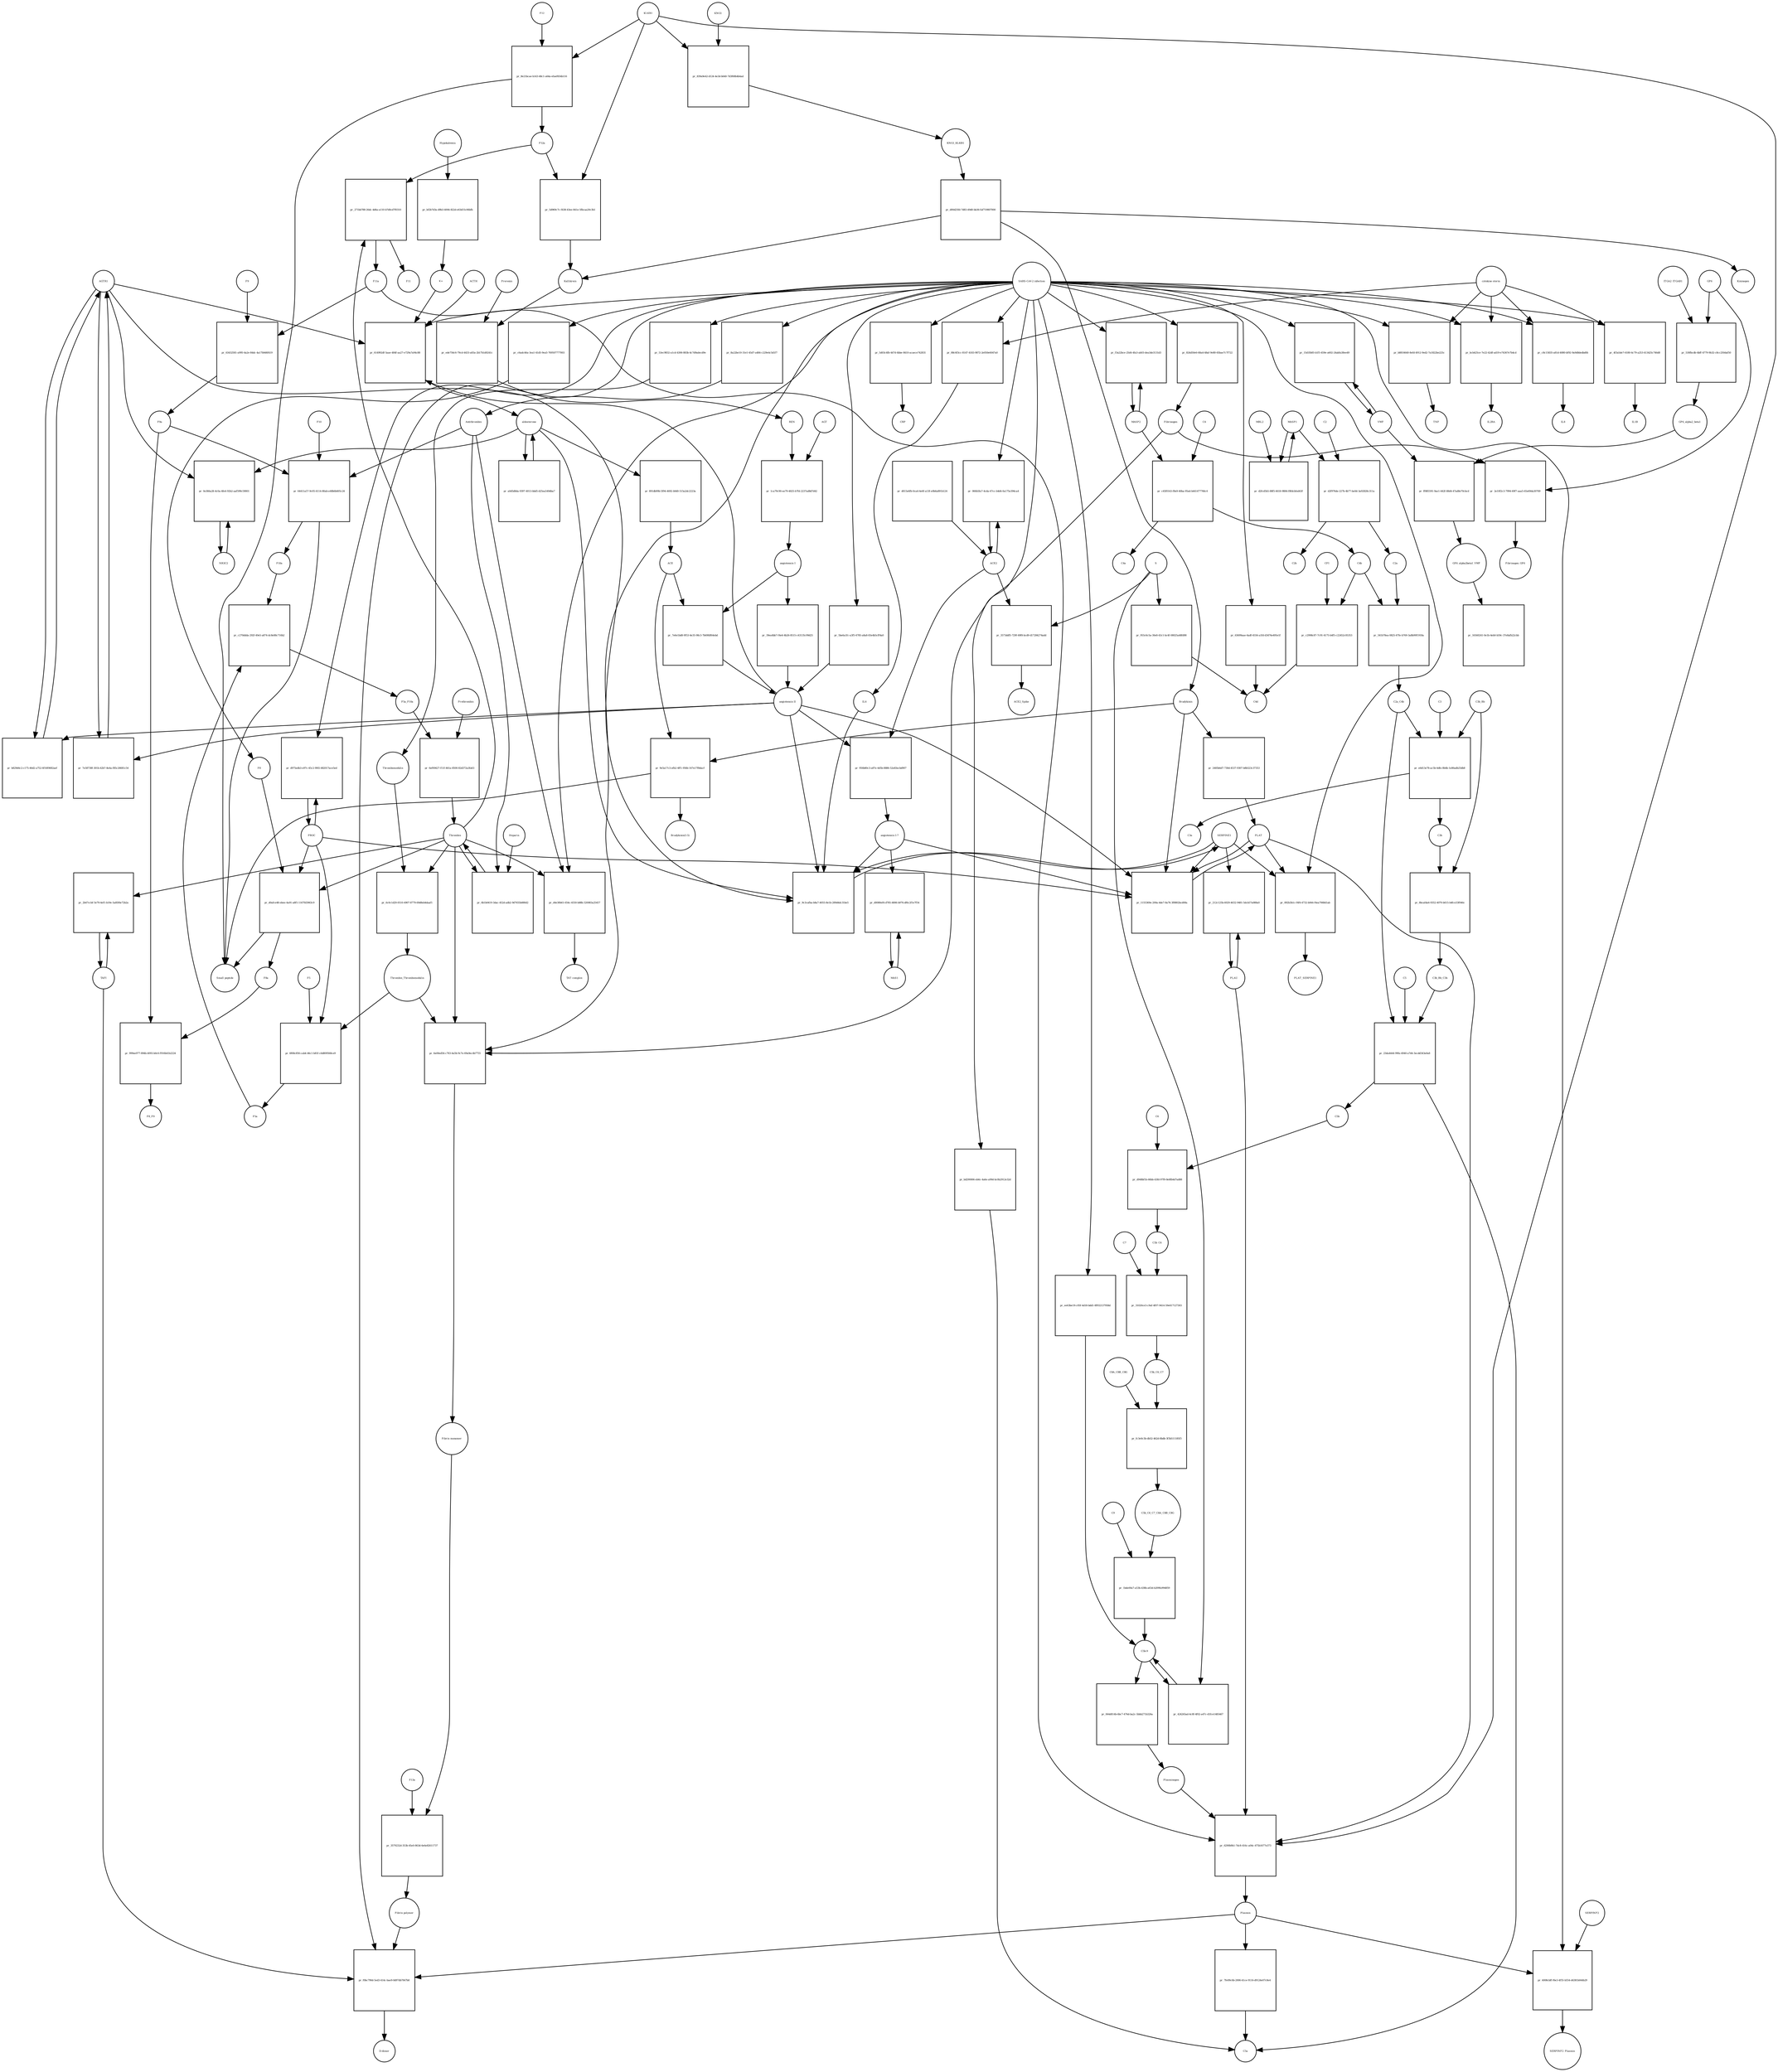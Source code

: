 strict digraph  {
F8 [annotation="urn_miriam_hgnc_3546|urn_miriam_taxonomy_9606", bipartite=0, cls=macromolecule, fontsize=4, label=F8, shape=circle];
"pr_d0afce48-ebee-4a91-a8f1-1167fd3963c9" [annotation="", bipartite=1, cls=process, fontsize=4, label="pr_d0afce48-ebee-4a91-a8f1-1167fd3963c9", shape=square];
"Small peptide" [annotation=urn_miriam_mesh_D010446, bipartite=0, cls=macromolecule, fontsize=4, label="Small peptide", shape=circle];
F8a [annotation="urn_miriam_hgnc.symbol_F8|urn_miriam_mesh_D015944|urn_miriam_taxonomy_9606", bipartite=0, cls=macromolecule, fontsize=4, label=F8a, shape=circle];
Thrombin [annotation="urn_miriam_hgnc_3535|urn_miriam_taxonomy_9606", bipartite=0, cls=macromolecule, fontsize=4, label=Thrombin, shape=circle];
PROC [annotation="urn_miriam_hgnc_9451|urn_miriam_taxonomy_9606", bipartite=0, cls=macromolecule, fontsize=4, label=PROC, shape=circle];
AGTR1 [annotation=urn_miriam_hgnc_336, bipartite=0, cls=macromolecule, fontsize=4, label=AGTR1, shape=circle];
"pr_b829d4c2-c175-46d2-a752-6f16f0682aef" [annotation="", bipartite=1, cls=process, fontsize=4, label="pr_b829d4c2-c175-46d2-a752-6f16f0682aef", shape=square];
"angiotensin II" [annotation="urn_miriam_obo.chebi_CHEBI%3A2718|urn_miriam_taxonomy_9606", bipartite=0, cls="simple chemical", fontsize=4, label="angiotensin II", shape=circle];
NR3C2 [annotation="", bipartite=0, cls=macromolecule, fontsize=4, label=NR3C2, shape=circle];
"pr_0e366a28-4c0a-4fe4-92b2-aaf599c59001" [annotation="", bipartite=1, cls=process, fontsize=4, label="pr_0e366a28-4c0a-4fe4-92b2-aaf599c59001", shape=square];
aldosterone [annotation="urn_miriam_obo.chebi_CHEBI%3A27584", bipartite=0, cls="simple chemical", fontsize=4, label=aldosterone, shape=circle];
"pr_a0d5d8da-9397-4013-bbd5-d25ea549dba7" [annotation="", bipartite=1, cls=process, fontsize=4, label="pr_a0d5d8da-9397-4013-bbd5-d25ea549dba7", shape=square];
SERPINE1 [annotation="", bipartite=0, cls=macromolecule, fontsize=4, label=SERPINE1, shape=circle];
"pr_9c3cafba-b8a7-4055-8e1b-289d4dc31be5" [annotation="", bipartite=1, cls=process, fontsize=4, label="pr_9c3cafba-b8a7-4055-8e1b-289d4dc31be5", shape=square];
"angiotensin I-7" [annotation="urn_miriam_obo.chebi_CHEBI%3A55438|urn_miriam_taxonomy_9606", bipartite=0, cls="simple chemical", fontsize=4, label="angiotensin I-7", shape=circle];
IL6 [annotation="urn_miriam_hgnc_6018|urn_miriam_taxonomy_9606", bipartite=0, cls=macromolecule, fontsize=4, label=IL6, shape=circle];
"pr_614992df-5aae-484f-aa27-e729a7a94c88" [annotation="", bipartite=1, cls=process, fontsize=4, label="pr_614992df-5aae-484f-aa27-e729a7a94c88", shape=square];
"SARS-CoV-2 infection" [annotation="urn_miriam_taxonomy_2697049|urn_miriam_mesh_D012327", bipartite=0, cls=phenotype, fontsize=4, label="SARS-CoV-2 infection", shape=circle];
"K+" [annotation="urn_miriam_obo.chebi_CHEBI%3A29103", bipartite=0, cls="simple chemical", fontsize=4, label="K+", shape=circle];
ACTH [annotation=urn_miriam_hgnc_9201, bipartite=0, cls="simple chemical", fontsize=4, label=ACTH, shape=circle];
"pr_5be6a1fc-a3f5-4785-a8a8-83e4b5cff4a0" [annotation="", bipartite=1, cls=process, fontsize=4, label="pr_5be6a1fc-a3f5-4785-a8a8-83e4b5cff4a0", shape=square];
Bradykinin [annotation="urn_miriam_obo.chebi_CHEBI%3A3165|urn_miriam_taxonomy_9606", bipartite=0, cls=macromolecule, fontsize=4, label=Bradykinin, shape=circle];
"pr_9e5a17c3-efb2-4ff1-956b-167e17f8dacf" [annotation="", bipartite=1, cls=process, fontsize=4, label="pr_9e5a17c3-efb2-4ff1-956b-167e17f8dacf", shape=square];
"Bradykinin(1-5)" [annotation="urn_miriam_mesh_C079000|urn_miriam_taxonomy_9606", bipartite=0, cls=macromolecule, fontsize=4, label="Bradykinin(1-5)", shape=circle];
ACE [annotation="urn_miriam_hgnc_2707|urn_miriam_taxonomy_9606", bipartite=0, cls=macromolecule, fontsize=4, label=ACE, shape=circle];
"pr_2485b6d7-730d-4537-9307-b8b523c37353" [annotation="", bipartite=1, cls=process, fontsize=4, label="pr_2485b6d7-730d-4537-9307-b8b523c37353", shape=square];
PLAT [annotation="urn_miriam_hgnc_9051|urn_miriam_taxonomy_9606", bipartite=0, cls=macromolecule, fontsize=4, label=PLAT, shape=circle];
"pr_7e58738f-301b-42b7-8e4a-f85c26681c54" [annotation="", bipartite=1, cls=process, fontsize=4, label="pr_7e58738f-301b-42b7-8e4a-f85c26681c54", shape=square];
MAS1 [annotation="", bipartite=0, cls=macromolecule, fontsize=4, label=MAS1, shape=circle];
"pr_d0080ef4-d785-4806-b976-df6c2f1e7f54" [annotation="", bipartite=1, cls=process, fontsize=4, label="pr_d0080ef4-d785-4806-b976-df6c2f1e7f54", shape=square];
Fibrinogen [annotation="urn_miriam_pubmed_19296670|urn_miriam_obo.go_GO%3A0005577|urn_miriam_hgnc_3661|urn_miriam_hgnc_3662|urn_miriam_hgnc_3694|urn_miriam_taxonomy_9606", bipartite=0, cls=complex, fontsize=4, label=Fibrinogen, shape=circle];
"pr_2e10f2c3-7994-49f7-aaa5-65e69da30769" [annotation="", bipartite=1, cls=process, fontsize=4, label="pr_2e10f2c3-7994-49f7-aaa5-65e69da30769", shape=square];
GP6 [annotation="urn_miriam_hgnc_HGNC%3A14388|urn_miriam_taxonomy_9606", bipartite=0, cls=macromolecule, fontsize=4, label=GP6, shape=circle];
Fibrinogen_GP6 [annotation="urn_miriam_pubmed_19296670|urn_miriam_obo.go_GO%3A0005577|urn_miriam_hgnc_HGNC%3A14388|urn_miriam_taxonomy_9606", bipartite=0, cls=complex, fontsize=4, label=Fibrinogen_GP6, shape=circle];
GP6_alpha2_beta1 [annotation="urn_miriam_pubmed_25051961|urn_miriam_taxonomy_10090|urn_miriam_hgnc_14338|urn_miriam_hgnc_6137|urn_miriam_hgnc_6153", bipartite=0, cls=complex, fontsize=4, label=GP6_alpha2_beta1, shape=circle];
"pr_ff885591-9ae1-442f-88d4-47ad8e70cbcd" [annotation="", bipartite=1, cls=process, fontsize=4, label="pr_ff885591-9ae1-442f-88d4-47ad8e70cbcd", shape=square];
VWF [annotation="urn_miriam_hgnc_12726|urn_miriam_taxonomy_9606", bipartite=0, cls=macromolecule, fontsize=4, label=VWF, shape=circle];
GP6_alpha2beta1_VWF [annotation="urn_miriam_pubmed_25051961|urn_miriam_taxonomy_10090|urn_miriam_hgnc_14338|urn_miriam_hgnc_6137|urn_miriam_hgnc_6153|urn_miriam_hgnc_12726", bipartite=0, cls=complex, fontsize=4, label=GP6_alpha2beta1_VWF, shape=circle];
"pr_530fbcdb-4bff-4779-9b32-c8cc250daf50" [annotation="", bipartite=1, cls=process, fontsize=4, label="pr_530fbcdb-4bff-4779-9b32-c8cc250daf50", shape=square];
ITGA2_ITGAB1 [annotation="urn_miriam_intact_EBI-16428357|urn_miriam_hgnc_6137|urn_miriam_hgnc_6153|urn_miriam_taxonomy_9606", bipartite=0, cls=complex, fontsize=4, label=ITGA2_ITGAB1, shape=circle];
"pr_16560241-0e1b-4eb0-b59c-37e8afb22cbb" [annotation="", bipartite=1, cls="omitted process", fontsize=4, label="pr_16560241-0e1b-4eb0-b59c-37e8afb22cbb", shape=square];
"Fibrin polymer" [annotation="urn_miriam_mesh_C465961|urn_miriam_taxonomy_9606", bipartite=0, cls=macromolecule, fontsize=4, label="Fibrin polymer", shape=circle];
"pr_f0bc790d-5ed3-414c-bae9-8d97db7847b8" [annotation="", bipartite=1, cls=process, fontsize=4, label="pr_f0bc790d-5ed3-414c-bae9-8d97db7847b8", shape=square];
"D-dimer" [annotation="urn_miriam_pubmed_19008457|urn_miriam_mesh_C036309|urn_miriam_taxonomy_9606", bipartite=0, cls=macromolecule, fontsize=4, label="D-dimer", shape=circle];
Plasmin [annotation="urn_miriam_hgnc.symbol_PLG|urn_miriam_mesh_D005341|urn_miriam_brenda_3.4.21.7|urn_miriam_taxonomy_9606", bipartite=0, cls=macromolecule, fontsize=4, label=Plasmin, shape=circle];
TAFI [annotation="urn_miriam_hgnc_1546|urn_miriam_taxonomy_9606", bipartite=0, cls=macromolecule, fontsize=4, label=TAFI, shape=circle];
"Fibrin monomer" [annotation="urn_miriam_mesh_C011468|urn_miriam_taxonomy_9606", bipartite=0, cls=macromolecule, fontsize=4, label="Fibrin monomer", shape=circle];
"pr_3579232d-353b-45e0-863d-6e6e82611737" [annotation="", bipartite=1, cls=process, fontsize=4, label="pr_3579232d-353b-45e0-863d-6e6e82611737", shape=square];
F13a [annotation="urn_miriam_hgnc.symbol_F13|urn_miriam_mesh_D026122|urn_miriam_brenda_2.3.2.13|urn_miriam_taxonomy_9606", bipartite=0, cls=macromolecule, fontsize=4, label=F13a, shape=circle];
"pr_b8816640-8efd-4912-9ed2-7a1822be225c" [annotation="", bipartite=1, cls=process, fontsize=4, label="pr_b8816640-8efd-4912-9ed2-7a1822be225c", shape=square];
TNF [annotation="urn_miriam_hgnc_11892|urn_miriam_taxonomy_9606", bipartite=0, cls=macromolecule, fontsize=4, label=TNF, shape=circle];
"cytokine storm" [annotation="urn_miriam_pubmed_2504360|urn_miriam_taxonomy_9606", bipartite=0, cls=phenotype, fontsize=4, label="cytokine storm", shape=circle];
"pr_7fe09c6b-2006-41ce-9116-d9124e07c8e4" [annotation="", bipartite=1, cls=process, fontsize=4, label="pr_7fe09c6b-2006-41ce-9116-d9124e07c8e4", shape=square];
C5a [annotation="urn_miriam_hgnc.symbol_C5|urn_miriam_mesh_D015936|urn_miriam_taxonomy_9606", bipartite=0, cls=macromolecule, fontsize=4, label=C5a, shape=circle];
"pr_064d014b-6bc7-476d-ba2c-5bbb271b326a" [annotation="", bipartite=1, cls=process, fontsize=4, label="pr_064d014b-6bc7-476d-ba2c-5bbb271b326a", shape=square];
Plasminogen [annotation="urn_miriam_hgnc_9071|urn_miriam_taxonomy_9606", bipartite=0, cls=macromolecule, fontsize=4, label=Plasminogen, shape=circle];
"C5b-9" [annotation="urn_miriam_obo.go_GO%3A0005579|urn_miriam_mesh_D015938|urn_miriam_mesh_D050776|urn_miriam_hgnc_1339|urn_miriam_hgnc_1346|urn_miriam_hgnc_1352|urn_miriam_hgnc_1353|urn_miriam_hgnc_1354|urn_miriam_hgnc_1358|urn_miriam_taxonomy_9606", bipartite=0, cls=complex, fontsize=4, label="C5b-9", shape=circle];
C2 [annotation="urn_miriam_hgnc_1248|urn_miriam_taxonomy_9606", bipartite=0, cls=macromolecule, fontsize=4, label=C2, shape=circle];
"pr_d2f976de-227b-4b77-be0d-3a92828c311a" [annotation="", bipartite=1, cls=process, fontsize=4, label="pr_d2f976de-227b-4b77-be0d-3a92828c311a", shape=square];
C2a [annotation="urn_miriam_hgnc.symbol_C2|urn_miriam_mesh_D050678|urn_miriam_taxonomy_9606", bipartite=0, cls=macromolecule, fontsize=4, label=C2a, shape=circle];
C2b [annotation="urn_miriam_hgnc.symbol_C2|urn_miriam_mesh_D050679|urn_miriam_taxonomy_9606", bipartite=0, cls=macromolecule, fontsize=4, label=C2b, shape=circle];
MASP1 [annotation="urn_miriam_hgnc_6901|urn_miriam_taxonomy_9606", bipartite=0, cls=macromolecule, fontsize=4, label=MASP1, shape=circle];
"pr_bcb425ce-7e22-42df-ad19-e74367e7b4cd" [annotation="", bipartite=1, cls=process, fontsize=4, label="pr_bcb425ce-7e22-42df-ad19-e74367e7b4cd", shape=square];
IL2RA [annotation="urn_miriam_hgnc_6008|urn_miriam_taxonomy_9606", bipartite=0, cls=macromolecule, fontsize=4, label=IL2RA, shape=circle];
"pr_c8c15835-a81d-4080-bf92-9a9d8dedbd0b" [annotation="", bipartite=1, cls=process, fontsize=4, label="pr_c8c15835-a81d-4080-bf92-9a9d8dedbd0b", shape=square];
IL8 [annotation="urn_miriam_hgnc_6025|urn_miriam_taxonomy_9606", bipartite=0, cls=macromolecule, fontsize=4, label=IL8, shape=circle];
"pr_bd290006-eb6c-4a6e-a99d-bc0b2912e32d" [annotation="", bipartite=1, cls=process, fontsize=4, label="pr_bd290006-eb6c-4a6e-a99d-bc0b2912e32d", shape=square];
"pr_88c6f3cc-8147-4183-9872-2e050e6047a0" [annotation="", bipartite=1, cls=process, fontsize=4, label="pr_88c6f3cc-8147-4183-9872-2e050e6047a0", shape=square];
"pr_4f3a5de7-6180-4c79-a253-413425c746d8" [annotation="", bipartite=1, cls=process, fontsize=4, label="pr_4f3a5de7-6180-4c79-a253-413425c746d8", shape=square];
IL1B [annotation="urn_miriam_hgnc_5992|urn_miriam_taxonomy_9606", bipartite=0, cls=macromolecule, fontsize=4, label=IL1B, shape=circle];
Prorenin [annotation="urn_miriam_hgnc_9958|urn_miriam_taxonomy_9606", bipartite=0, cls=macromolecule, fontsize=4, label=Prorenin, shape=circle];
"pr_ede756c6-79cd-4433-a83a-2b17b1d0241c" [annotation="", bipartite=1, cls=process, fontsize=4, label="pr_ede756c6-79cd-4433-a83a-2b17b1d0241c", shape=square];
REN [annotation="urn_miriam_hgnc.symbol_REN|urn_miriam_taxonomy_9606", bipartite=0, cls=macromolecule, fontsize=4, label=REN, shape=circle];
Kallikrein [annotation="urn_miriam_hgnc.symbol_KLKB1|urn_miriam_mesh_D020842|urn_miriam_brenda_3.4.21.34|urn_miriam_taxonomy_9606", bipartite=0, cls=macromolecule, fontsize=4, label=Kallikrein, shape=circle];
KLKB1 [annotation="urn_miriam_hgnc_6371|urn_miriam_taxonomy_9606", bipartite=0, cls=macromolecule, fontsize=4, label=KLKB1, shape=circle];
"pr_5d969c7c-f438-43ee-841e-5fbcaa20c3b1" [annotation="", bipartite=1, cls=process, fontsize=4, label="pr_5d969c7c-f438-43ee-841e-5fbcaa20c3b1", shape=square];
F12a [annotation="urn_miriam_hgnc.symbol_F12|urn_miriam_mesh_D015956|urn_miriam_brenda_3.4.21.38|urn_miriam_taxonomy_9606", bipartite=0, cls=macromolecule, fontsize=4, label=F12a, shape=circle];
"pr_53ec9832-a1cd-4306-883b-4c7d9adecd9e" [annotation="", bipartite=1, cls=process, fontsize=4, label="pr_53ec9832-a1cd-4306-883b-4c7d9adecd9e", shape=square];
Thrombomodulin [annotation="urn_miriam_hgnc_11784|urn_miriam_taxonomy_9606", bipartite=0, cls=macromolecule, fontsize=4, label=Thrombomodulin, shape=circle];
"pr_4008cbff-f6e3-4f55-b554-d4381b044b29" [annotation="", bipartite=1, cls=process, fontsize=4, label="pr_4008cbff-f6e3-4f55-b554-d4381b044b29", shape=square];
SERPINF2 [annotation="urn_miriam_hgnc_9075|urn_miriam_taxonomy_9606", bipartite=0, cls=macromolecule, fontsize=4, label=SERPINF2, shape=circle];
SERPINF2_Plasmin [annotation="urn_miriam_pubmed_2437112|urn_miriam_biogrid_314240|urn_miriam_hgnc_9075|urn_miriam_mesh_D005341|urn_miriam_taxonomy_9606", bipartite=0, cls=complex, fontsize=4, label=SERPINF2_Plasmin, shape=circle];
"pr_63699aae-4adf-4556-a1fd-d3476e495e1f" [annotation="", bipartite=1, cls=process, fontsize=4, label="pr_63699aae-4adf-4556-a1fd-d3476e495e1f", shape=square];
C4d [annotation="urn_miriam_hgnc.symbol_C4b|urn_miriam_mesh_C032261|urn_miriam_taxonomy_9606", bipartite=0, cls=macromolecule, fontsize=4, label=C4d, shape=circle];
"pr_ee63be19-c05f-4d18-bdd1-8f932137958d" [annotation="", bipartite=1, cls=process, fontsize=4, label="pr_ee63be19-c05f-4d18-bdd1-8f932137958d", shape=square];
"pr_d975edb3-e97c-45c2-9f45-482017ace5ed" [annotation="", bipartite=1, cls=process, fontsize=4, label="pr_d975edb3-e97c-45c2-9f45-482017ace5ed", shape=square];
"pr_15d1fb85-b1f5-459e-a602-24abfa38ee49" [annotation="", bipartite=1, cls=process, fontsize=4, label="pr_15d1fb85-b1f5-459e-a602-24abfa38ee49", shape=square];
"pr_5d03c4fb-447d-4bbe-8410-acaece742831" [annotation="", bipartite=1, cls=process, fontsize=4, label="pr_5d03c4fb-447d-4bbe-8410-acaece742831", shape=square];
CRP [annotation="urn_miriam_hgnc_2367|urn_miriam_taxonomy_9606", bipartite=0, cls=macromolecule, fontsize=4, label=CRP, shape=circle];
"pr_424265ad-4c8f-4f02-a47c-d1fce1485467" [annotation="", bipartite=1, cls=process, fontsize=4, label="pr_424265ad-4c8f-4f02-a47c-d1fce1485467", shape=square];
S [annotation="urn_miriam_uniprot_P0DTC2|urn_miriam_uniprot_P59594|urn_miriam_taxonomy_2697049", bipartite=0, cls=macromolecule, fontsize=4, label=S, shape=circle];
"pr_955c6c5a-30e8-43c1-bc4f-08025a48fd98" [annotation="", bipartite=1, cls=process, fontsize=4, label="pr_955c6c5a-30e8-43c1-bc4f-08025a48fd98", shape=square];
"pr_956b80c3-a87e-4d5b-8886-52e83ecbd907" [annotation="", bipartite=1, cls=process, fontsize=4, label="pr_956b80c3-a87e-4d5b-8886-52e83ecbd907", shape=square];
ACE2 [annotation="urn_miriam_hgnc_13557|urn_miriam_taxonomy_9606", bipartite=0, cls=macromolecule, fontsize=4, label=ACE2, shape=circle];
"pr_d015e6fb-0ca4-4e6f-a13f-e0b6a891b124" [annotation="", bipartite=1, cls=process, fontsize=4, label="pr_d015e6fb-0ca4-4e6f-a13f-e0b6a891b124", shape=square];
"pr_3573ddf5-729f-49f8-bcd9-d17284274add" [annotation="", bipartite=1, cls=process, fontsize=4, label="pr_3573ddf5-729f-49f8-bcd9-d17284274add", shape=square];
ACE2_Spike [annotation="urn_miriam_pdb_6CS2|urn_miriam_hgnc_13557|urn_miriam_uniprot_P0DTC2|urn_miriam_taxonomy_9606|urn_miriam_taxonomy_2697049", bipartite=0, cls=complex, fontsize=4, label=ACE2_Spike, shape=circle];
"pr_066b5fa7-4cda-47cc-b4d4-0a175e394ca4" [annotation="", bipartite=1, cls=process, fontsize=4, label="pr_066b5fa7-4cda-47cc-b4d4-0a175e394ca4", shape=square];
"pr_8a22be10-31e1-45d7-a484-c229e4c5d1f7" [annotation="", bipartite=1, cls=process, fontsize=4, label="pr_8a22be10-31e1-45d7-a484-c229e4c5d1f7", shape=square];
Antithrombin [annotation="urn_miriam_hgnc_775|urn_miriam_taxonomy_9606", bipartite=0, cls=macromolecule, fontsize=4, label=Antithrombin, shape=circle];
"pr_c6adc46a-3ea1-41d5-9ea5-769507777003" [annotation="", bipartite=1, cls=process, fontsize=4, label="pr_c6adc46a-3ea1-41d5-9ea5-769507777003", shape=square];
C4b [annotation="urn_miriam_hgnc_1324|urn_miriam_taxonomy_9606", bipartite=0, cls=macromolecule, fontsize=4, label=C4b, shape=circle];
"pr_c2998c87-7c91-4175-b4f5-c22452c05353" [annotation="", bipartite=1, cls=process, fontsize=4, label="pr_c2998c87-7c91-4175-b4f5-c22452c05353", shape=square];
CFI [annotation="urn_miriam_hgnc_2771|urn_miriam_taxonomy_9606", bipartite=0, cls=macromolecule, fontsize=4, label=CFI, shape=circle];
C3b [annotation="urn_miriam_hgnc.symbol_C3|urn_miriam_mesh_D003179|urn_miriam_taxonomy_9606", bipartite=0, cls=macromolecule, fontsize=4, label=C3b, shape=circle];
"pr_8bcafda4-9352-4070-b615-b4fce33f046c" [annotation="", bipartite=1, cls=process, fontsize=4, label="pr_8bcafda4-9352-4070-b615-b4fce33f046c", shape=square];
C3b_Bb [annotation="urn_miriam_pubmed_12440962|urn_miriam_brenda_3.4.21.47|urn_miriam_mesh_D051561|urn_miriam_mesh_D003179|urn_miriam_hgnc_1037|urn_miriam_taxonomy_9606", bipartite=0, cls=complex, fontsize=4, label=C3b_Bb, shape=circle];
C3b_Bb_C3b [annotation="urn_miriam_pubmed_12440962|urn_miriam_brenda_34.4.21.47|urn_miriam_mesh_D051566|urn_miriam_mesh_D003179|urn_miriam_hgnc_1037|urn_miriam_taxonomy_9606", bipartite=0, cls=complex, fontsize=4, label=C3b_Bb_C3b, shape=circle];
"pr_341b78ea-0825-47fe-b769-3a8b99f1918a" [annotation="", bipartite=1, cls=process, fontsize=4, label="pr_341b78ea-0825-47fe-b769-3a8b99f1918a", shape=square];
C2a_C4b [annotation="urn_miriam_mesh_D051574|urn_miriam_brenda_3.4.21.43|urn_miriam_mesh_D050678|urn_miriam_hgnc_1324|urn_miriam_taxonomy_9606", bipartite=0, cls=complex, fontsize=4, label=C2a_C4b, shape=circle];
C4 [annotation="urn_miriam_mesh_D00318|urn_miriam_taxonomy_9606", bipartite=0, cls=macromolecule, fontsize=4, label=C4, shape=circle];
"pr_c45f0143-f8e9-40ba-95ed-b441477766c4" [annotation="", bipartite=1, cls=process, fontsize=4, label="pr_c45f0143-f8e9-40ba-95ed-b441477766c4", shape=square];
C4a [annotation="urn_miriam_hgnc_1323|urn_miriam_taxonomy_9606", bipartite=0, cls=macromolecule, fontsize=4, label=C4a, shape=circle];
MASP2 [annotation="urn_miriam_hgnc_6902|urn_miriam_taxonomy_9606", bipartite=0, cls=macromolecule, fontsize=4, label=MASP2, shape=circle];
"pr_d2fcd5b5-88f5-4618-9884-f8fdcbfed43f" [annotation="", bipartite=1, cls=process, fontsize=4, label="pr_d2fcd5b5-88f5-4618-9884-f8fdcbfed43f", shape=square];
MBL2 [annotation="urn_miriam_hgnc_6902|urn_miriam_taxonomy_9606", bipartite=0, cls=macromolecule, fontsize=4, label=MBL2, shape=circle];
"pr_f3a22bce-25d4-4fa3-ab03-dea3de3131d3" [annotation="", bipartite=1, cls=process, fontsize=4, label="pr_f3a22bce-25d4-4fa3-ab03-dea3de3131d3", shape=square];
PLAU [annotation="urn_miriam_hgnc_9052|urn_miriam_taxonomy_9606", bipartite=0, cls=macromolecule, fontsize=4, label=PLAU, shape=circle];
"pr_212c125b-6029-4632-9481-5dcb57a088a0" [annotation="", bipartite=1, cls=process, fontsize=4, label="pr_212c125b-6029-4632-9481-5dcb57a088a0", shape=square];
C5b_C6_C7_C8A_C8B_C8G [annotation="urn_miriam_pubmed_28630159|urn_miriam_mesh_C042295|urn_miriam_mesh_D050776|urn_miriam_hgnc_1339|urn_miriam_hgnc_1352|urn_miriam_hgnc_1353|urn_miriam_hgnc_1354|urn_miriam_taxonomy_9606", bipartite=0, cls=complex, fontsize=4, label=C5b_C6_C7_C8A_C8B_C8G, shape=circle];
"pr_1bde00a7-a53b-438b-a63d-b209fa994859" [annotation="", bipartite=1, cls=process, fontsize=4, label="pr_1bde00a7-a53b-438b-a63d-b209fa994859", shape=square];
C9 [annotation="urn_miriam_hgnc_1358|urn_miriam_taxonomy_9606", bipartite=0, cls=macromolecule, fontsize=4, label=C9, shape=circle];
C5b_C6_C7 [annotation="urn_miriam_pubmed_28630159|urn_miriam_mesh_C037453|urn_miriam_mesh_D050776|urn_miriam_hgnc_1339|urn_miriam_hgnc_1346|urn_miriam_taxonomy_9606", bipartite=0, cls=complex, fontsize=4, label=C5b_C6_C7, shape=circle];
"pr_fc3e0c3b-db52-462d-8bdb-3f3b511185f3" [annotation="", bipartite=1, cls=process, fontsize=4, label="pr_fc3e0c3b-db52-462d-8bdb-3f3b511185f3", shape=square];
C8A_C8B_C8G [annotation="urn_miriam_mesh_D003185|urn_miriam_hgnc_1353|urn_miriam_hgnc_1352|urn_miriam_hgnc_1354|urn_miriam_taxonomy_9606", bipartite=0, cls=complex, fontsize=4, label=C8A_C8B_C8G, shape=circle];
C5b_C6 [annotation="urn_miriam_mesh_C050974|urn_miriam_mesh_D050776|urn_miriam_hgnc_1339|urn_miriam_taxonomy_9606", bipartite=0, cls=complex, fontsize=4, label=C5b_C6, shape=circle];
"pr_31020ce3-c9af-4f07-9414-59e617127303" [annotation="", bipartite=1, cls=process, fontsize=4, label="pr_31020ce3-c9af-4f07-9414-59e617127303", shape=square];
C7 [annotation="urn_miriam_hgnc_HGNC%3A1346|urn_miriam_taxonomy_9606", bipartite=0, cls=macromolecule, fontsize=4, label=C7, shape=circle];
C5b [annotation="urn_miriam_hgnc.symbol_C5|urn_miriam_mesh_D050776|urn_miriam_taxonomy_9606", bipartite=0, cls=macromolecule, fontsize=4, label=C5b, shape=circle];
"pr_d948bf1b-66bb-43fd-97f9-8e8fb4d7ad88" [annotation="", bipartite=1, cls=process, fontsize=4, label="pr_d948bf1b-66bb-43fd-97f9-8e8fb4d7ad88", shape=square];
C6 [annotation="urn_miriam_hgnc_1339|urn_miriam_taxonomy_9606", bipartite=0, cls=macromolecule, fontsize=4, label=C6, shape=circle];
C5 [annotation="urn_miriam_hgnc_1331|urn_miriam_taxonomy_9606", bipartite=0, cls=macromolecule, fontsize=4, label=C5, shape=circle];
"pr_23da4444-99fa-4940-a7d4-3ecdd343a0a8" [annotation="", bipartite=1, cls=process, fontsize=4, label="pr_23da4444-99fa-4940-a7d4-3ecdd343a0a8", shape=square];
C3 [annotation="urn_miriam_hgnc_1318|urn_miriam_taxonomy_9606", bipartite=0, cls=macromolecule, fontsize=4, label=C3, shape=circle];
"pr_e6d13e78-ac5b-4dfe-8b4b-1e86adb25db8" [annotation="", bipartite=1, cls=process, fontsize=4, label="pr_e6d13e78-ac5b-4dfe-8b4b-1e86adb25db8", shape=square];
C3a [annotation="urn_miriam_hgnc.symbol_C3|urn_miriam_mesh_D015926|urn_miriam_taxonomy_9606", bipartite=0, cls=macromolecule, fontsize=4, label=C3a, shape=circle];
"pr_6c0c1d29-0510-4907-8779-69d8eb4daaf1" [annotation="", bipartite=1, cls=process, fontsize=4, label="pr_6c0c1d29-0510-4907-8779-69d8eb4daaf1", shape=square];
Thrombin_Thrombomodulin [annotation="urn_miriam_pubmed_6282863|urn_miriam_taxonomy_9986|urn_miriam_biogrid_283352|urn_miriam_mesh_D013917|urn_miriam_hgnc_11784", bipartite=0, cls=complex, fontsize=4, label=Thrombin_Thrombomodulin, shape=circle];
"pr_6a00ed56-c763-4a5b-9c7e-69a9ec4b7755" [annotation="", bipartite=1, cls=process, fontsize=4, label="pr_6a00ed56-c763-4a5b-9c7e-69a9ec4b7755", shape=square];
KNG1_KLKB1 [annotation="urn_miriam_pubmed_17598838|urn_miriam_intact_EBI-10087151|urn_miriam_hgnc_6371|urn_miriam_hgnc_6383|urn_miriam_taxonomy_9606", bipartite=0, cls=complex, fontsize=4, label=KNG1_KLKB1, shape=circle];
"pr_d00d25fd-7d83-49d0-bb36-faf719807000" [annotation="", bipartite=1, cls=process, fontsize=4, label="pr_d00d25fd-7d83-49d0-bb36-faf719807000", shape=square];
Kininogen [annotation="urn_miriam_hgnc.symbol_KNG1|urn_miriam_mesh_D019679|urn_miriam_taxonomy_9606", bipartite=0, cls=macromolecule, fontsize=4, label=Kininogen, shape=circle];
"pr_824d50e6-68a4-48af-9e80-65bae7c7f722" [annotation="", bipartite=1, cls=process, fontsize=4, label="pr_824d50e6-68a4-48af-9e80-65bae7c7f722", shape=square];
"angiotensin I" [annotation="urn_miriam_obo.chebi_CHEBI%3A2718|urn_miriam_taxonomy_9606", bipartite=0, cls="simple chemical", fontsize=4, label="angiotensin I", shape=circle];
"pr_39ea4bb7-f4e4-4b26-8515-c43135c99d25" [annotation="", bipartite=1, cls=process, fontsize=4, label="pr_39ea4bb7-f4e4-4b26-8515-c43135c99d25", shape=square];
"pr_892b3b1c-f4f4-4732-b044-f4ea7068d1ab" [annotation="", bipartite=1, cls=process, fontsize=4, label="pr_892b3b1c-f4f4-4732-b044-f4ea7068d1ab", shape=square];
PLAT_SERPINE1 [annotation="urn_miriam_pubmed_22449964|urn_miriam_intact_EBI-7800882|urn_miriam_hgnc_9051|urn_miriam_hgnc_8593|urn_miriam_taxonomy_9606", bipartite=0, cls=complex, fontsize=4, label=PLAT_SERPINE1, shape=circle];
"pr_2b47ccbf-5e79-4ef1-b19e-5a85f6e72b2a" [annotation="", bipartite=1, cls=process, fontsize=4, label="pr_2b47ccbf-5e79-4ef1-b19e-5a85f6e72b2a", shape=square];
"pr_1155369e-200a-4de7-8a76-3f8802bcd08a" [annotation="", bipartite=1, cls=process, fontsize=4, label="pr_1155369e-200a-4de7-8a76-3f8802bcd08a", shape=square];
"pr_d4e30b61-654c-4550-b88b-320083a25457" [annotation="", bipartite=1, cls=process, fontsize=4, label="pr_d4e30b61-654c-4550-b88b-320083a25457", shape=square];
"TAT complex" [annotation="urn_miriam_pubmed_22930518|urn_miriam_mesh_C046193|urn_miriam_mesh_D013917|urn_miriam_hgnc_775|urn_miriam_taxonomy_9606", bipartite=0, cls=complex, fontsize=4, label="TAT complex", shape=circle];
"pr_6290b9b1-7dc8-416c-a04c-475b1677e373" [annotation="", bipartite=1, cls=process, fontsize=4, label="pr_6290b9b1-7dc8-416c-a04c-475b1677e373", shape=square];
F11a [annotation="urn_miriam_hgnc.symbol_F11|urn_miriam_mesh_D015945|urn_miriam_brenda_3.4.21.27|urn_miriam_taxonomy_9606", bipartite=0, cls=macromolecule, fontsize=4, label=F11a, shape=circle];
"pr_6b1b0419-3dac-452d-adb2-9d7655b880d2" [annotation="", bipartite=1, cls=process, fontsize=4, label="pr_6b1b0419-3dac-452d-adb2-9d7655b880d2", shape=square];
Heparin [annotation="urn_miriam_pubmed_708377|urn_miriam_obo.chebi_CHEBI%3A28304|urn_miriam_taxonomy_9606", bipartite=0, cls="simple chemical", fontsize=4, label=Heparin, shape=circle];
Prothrombin [annotation="urn_miriam_hgnc_3535|urn_miriam_taxonomy_9606", bipartite=0, cls=macromolecule, fontsize=4, label=Prothrombin, shape=circle];
"pr_6ef00427-f11f-461a-8500-82d372a3fa63" [annotation="", bipartite=1, cls=process, fontsize=4, label="pr_6ef00427-f11f-461a-8500-82d372a3fa63", shape=square];
F5a_F10a [annotation="urn_miriam_pubmed_2303476|urn_miriam_mesh_C022475|urn_miriam_mesh_D15943|urn_miriam_mesh_D015951|urn_miriam_taxonomy_9606", bipartite=0, cls=complex, fontsize=4, label=F5a_F10a, shape=circle];
F10a [annotation="urn_miriam_hgnc.symbol_F10|urn_miriam_mesh_D015951|urn_miriam_brenda_3.4.21.6|urn_miriam_taxonomy_9606", bipartite=0, cls=macromolecule, fontsize=4, label=F10a, shape=circle];
"pr_c270ddda-292f-49e5-a874-dc8e88c716b2" [annotation="", bipartite=1, cls=process, fontsize=4, label="pr_c270ddda-292f-49e5-a874-dc8e88c716b2", shape=square];
F5a [annotation="urn_miriam_hgnc.symbol_F5|urn_miriam_mesh_D015943|urn_miriam_taxonomy_9606", bipartite=0, cls=macromolecule, fontsize=4, label=F5a, shape=circle];
F5 [annotation="urn_miriam_hgnc_3541|urn_miriam_taxonomy_9606", bipartite=0, cls=macromolecule, fontsize=4, label=F5, shape=circle];
"pr_6f68c856-cab4-46c1-b81f-c6d809568ce9" [annotation="", bipartite=1, cls=process, fontsize=4, label="pr_6f68c856-cab4-46c1-b81f-c6d809568ce9", shape=square];
F9a [annotation="urn_miriam_hgnc.symbol_F9|urn_miriam_mesh_D015949|urn_miriam_taxonomy_9606", bipartite=0, cls=macromolecule, fontsize=4, label=F9a, shape=circle];
"pr_999ee977-894b-4093-b0c6-f916b41b2224" [annotation="", bipartite=1, cls=process, fontsize=4, label="pr_999ee977-894b-4093-b0c6-f916b41b2224", shape=square];
F8_F9 [annotation="urn_miriam_pubmed_22471307|urn_miriam_hgnc_3546|urn_miriam_hgnc_35531|urn_miriam_intact_EBI-11621595|urn_miriam_taxonomy_9606", bipartite=0, cls=complex, fontsize=4, label=F8_F9, shape=circle];
F9 [annotation="urn_miriam_hgnc_35531|urn_miriam_taxonomy_9606", bipartite=0, cls=macromolecule, fontsize=4, label=F9, shape=circle];
"pr_63432581-a995-4a2e-84dc-4a17b9d6f419" [annotation="", bipartite=1, cls=process, fontsize=4, label="pr_63432581-a995-4a2e-84dc-4a17b9d6f419", shape=square];
"pr_839a9e42-d124-4e3d-b640-7d3f68b4b4ad" [annotation="", bipartite=1, cls=process, fontsize=4, label="pr_839a9e42-d124-4e3d-b640-7d3f68b4b4ad", shape=square];
KNG1 [annotation="urn_miriam_hgnc.symbol_6383|urn_miriam_taxonomy_9606", bipartite=0, cls=macromolecule, fontsize=4, label=KNG1, shape=circle];
"pr_271bb788-26dc-4d6a-a110-b7d0cd7f0310" [annotation="", bipartite=1, cls=process, fontsize=4, label="pr_271bb788-26dc-4d6a-a110-b7d0cd7f0310", shape=square];
F11 [annotation="urn_miriam_hgnc_3529|urn_miriam_taxonomy_9606", bipartite=0, cls=macromolecule, fontsize=4, label=F11, shape=circle];
F12 [annotation="urn_miriam_hgnc_3530|urn_miriam_taxonomy_9606", bipartite=0, cls=macromolecule, fontsize=4, label=F12, shape=circle];
"pr_8e21bcae-b143-48c1-a64a-efaef654b116" [annotation="", bipartite=1, cls=process, fontsize=4, label="pr_8e21bcae-b143-48c1-a64a-efaef654b116", shape=square];
"pr_7e6e1bd8-9f53-4e35-98c3-7b69fdf64ebd" [annotation="", bipartite=1, cls=process, fontsize=4, label="pr_7e6e1bd8-9f53-4e35-98c3-7b69fdf64ebd", shape=square];
F10 [annotation="urn_miriam_hgnc_3528|urn_miriam_taxonomy_9606", bipartite=0, cls=macromolecule, fontsize=4, label=F10, shape=circle];
"pr_64411a57-9c05-4114-80ab-e48b6b605c24" [annotation="", bipartite=1, cls=process, fontsize=4, label="pr_64411a57-9c05-4114-80ab-e48b6b605c24", shape=square];
AGT [annotation="urn_miriam_hgnc_333|urn_miriam_taxonomy_9606", bipartite=0, cls=macromolecule, fontsize=4, label=AGT, shape=circle];
"pr_1ca79c90-ee79-4825-b7fd-2237ad8d7d42" [annotation="", bipartite=1, cls=process, fontsize=4, label="pr_1ca79c90-ee79-4825-b7fd-2237ad8d7d42", shape=square];
"pr_891db99b-5f94-4692-b9d0-515a2dc2223a" [annotation="", bipartite=1, cls=process, fontsize=4, label="pr_891db99b-5f94-4692-b9d0-515a2dc2223a", shape=square];
"pr_bf2b7d3a-d9b3-4004-822d-e63d15c06bfb" [annotation="", bipartite=1, cls=process, fontsize=4, label="pr_bf2b7d3a-d9b3-4004-822d-e63d15c06bfb", shape=square];
Hypokalemia [annotation="urn_miriam_mesh_D007008|urn_miriam_taxonomy_9606", bipartite=0, cls=phenotype, fontsize=4, label=Hypokalemia, shape=circle];
F8 -> "pr_d0afce48-ebee-4a91-a8f1-1167fd3963c9"  [annotation="", interaction_type=consumption];
"pr_d0afce48-ebee-4a91-a8f1-1167fd3963c9" -> "Small peptide"  [annotation="", interaction_type=production];
"pr_d0afce48-ebee-4a91-a8f1-1167fd3963c9" -> F8a  [annotation="", interaction_type=production];
F8a -> "pr_999ee977-894b-4093-b0c6-f916b41b2224"  [annotation="", interaction_type=consumption];
Thrombin -> "pr_d0afce48-ebee-4a91-a8f1-1167fd3963c9"  [annotation="urn_miriam_pubmed_15746105|urn_miriam_taxonomy_9606", interaction_type=catalysis];
Thrombin -> "pr_6c0c1d29-0510-4907-8779-69d8eb4daaf1"  [annotation="", interaction_type=consumption];
Thrombin -> "pr_6a00ed56-c763-4a5b-9c7e-69a9ec4b7755"  [annotation="urn_miriam_pubmed_6282863|urn_miriam_pubmed_28228446|urn_miriam_pubmed_2117226|urn_miriam_taxonomy_9606", interaction_type=catalysis];
Thrombin -> "pr_2b47ccbf-5e79-4ef1-b19e-5a85f6e72b2a"  [annotation="urn_miriam_pubmed_23809134|urn_miriam_taxonomy_9823", interaction_type=catalysis];
Thrombin -> "pr_d4e30b61-654c-4550-b88b-320083a25457"  [annotation="", interaction_type=consumption];
Thrombin -> "pr_6b1b0419-3dac-452d-adb2-9d7655b880d2"  [annotation="", interaction_type=consumption];
Thrombin -> "pr_271bb788-26dc-4d6a-a110-b7d0cd7f0310"  [annotation="urn_miriam_pubmed_21304106|urn_miriam_pubmed_8631976|urn_miriam_taxonomy_9606", interaction_type=catalysis];
PROC -> "pr_d0afce48-ebee-4a91-a8f1-1167fd3963c9"  [annotation="urn_miriam_pubmed_15746105|urn_miriam_taxonomy_9606", interaction_type=inhibition];
PROC -> "pr_d975edb3-e97c-45c2-9f45-482017ace5ed"  [annotation="", interaction_type=consumption];
PROC -> "pr_1155369e-200a-4de7-8a76-3f8802bcd08a"  [annotation="urn_miriam_pubmed_10373228|urn_miriam_pubmed_3124286|urn_miriam_taxonomy_9606|urn_miriam_pubmed_12091055|urn_miriam_pubmed_3096399", interaction_type=inhibition];
PROC -> "pr_6f68c856-cab4-46c1-b81f-c6d809568ce9"  [annotation="urn_miriam_pubmed_6282863|urn_miriam_pubmed_6572921|urn_miriam_pubmed_2322551|urn_miriam_taxonomy_9606", interaction_type=inhibition];
AGTR1 -> "pr_b829d4c2-c175-46d2-a752-6f16f0682aef"  [annotation="", interaction_type=consumption];
AGTR1 -> "pr_0e366a28-4c0a-4fe4-92b2-aaf599c59001"  [annotation="urn_miriam_pubmed_21349712|urn_miriam_taxonomy_10116|urn_miriam_pubmed_7045029|urn_miriam_taxonomy_10090", interaction_type=catalysis];
AGTR1 -> "pr_9c3cafba-b8a7-4055-8e1b-289d4dc31be5"  [annotation="urn_miriam_pubmed_2091055|urn_miriam_taxonomy_9606|urn_miriam_pubmed_8034668|urn_miriam_pubmed_20591974|urn_miriam_pubmed_11983698", interaction_type=catalysis];
AGTR1 -> "pr_614992df-5aae-484f-aa27-e729a7a94c88"  [annotation="urn_miriam_pubmed_8404594|urn_miriam_taxonomy_9606|urn_miriam_pubmed_173529|urn_miriam_taxonomy_9615|urn_miriam_pubmed_32565254", interaction_type=catalysis];
AGTR1 -> "pr_7e58738f-301b-42b7-8e4a-f85c26681c54"  [annotation="", interaction_type=consumption];
"pr_b829d4c2-c175-46d2-a752-6f16f0682aef" -> AGTR1  [annotation="", interaction_type=production];
"angiotensin II" -> "pr_b829d4c2-c175-46d2-a752-6f16f0682aef"  [annotation="", interaction_type=stimulation];
"angiotensin II" -> "pr_9c3cafba-b8a7-4055-8e1b-289d4dc31be5"  [annotation="urn_miriam_pubmed_2091055|urn_miriam_taxonomy_9606|urn_miriam_pubmed_8034668|urn_miriam_pubmed_20591974|urn_miriam_pubmed_11983698", interaction_type=catalysis];
"angiotensin II" -> "pr_614992df-5aae-484f-aa27-e729a7a94c88"  [annotation="urn_miriam_pubmed_8404594|urn_miriam_taxonomy_9606|urn_miriam_pubmed_173529|urn_miriam_taxonomy_9615|urn_miriam_pubmed_32565254", interaction_type=catalysis];
"angiotensin II" -> "pr_7e58738f-301b-42b7-8e4a-f85c26681c54"  [annotation="urn_miriam_pubmed_8158359|urn_miriam_taxonomy_9606", interaction_type=stimulation];
"angiotensin II" -> "pr_956b80c3-a87e-4d5b-8886-52e83ecbd907"  [annotation="", interaction_type=consumption];
"angiotensin II" -> "pr_1155369e-200a-4de7-8a76-3f8802bcd08a"  [annotation="urn_miriam_pubmed_10373228|urn_miriam_pubmed_3124286|urn_miriam_taxonomy_9606|urn_miriam_pubmed_12091055|urn_miriam_pubmed_3096399", interaction_type=catalysis];
NR3C2 -> "pr_0e366a28-4c0a-4fe4-92b2-aaf599c59001"  [annotation="", interaction_type=consumption];
"pr_0e366a28-4c0a-4fe4-92b2-aaf599c59001" -> NR3C2  [annotation="", interaction_type=production];
aldosterone -> "pr_0e366a28-4c0a-4fe4-92b2-aaf599c59001"  [annotation="urn_miriam_pubmed_21349712|urn_miriam_taxonomy_10116|urn_miriam_pubmed_7045029|urn_miriam_taxonomy_10090", interaction_type=stimulation];
aldosterone -> "pr_a0d5d8da-9397-4013-bbd5-d25ea549dba7"  [annotation="", interaction_type=consumption];
aldosterone -> "pr_9c3cafba-b8a7-4055-8e1b-289d4dc31be5"  [annotation="urn_miriam_pubmed_2091055|urn_miriam_taxonomy_9606|urn_miriam_pubmed_8034668|urn_miriam_pubmed_20591974|urn_miriam_pubmed_11983698", interaction_type=catalysis];
aldosterone -> "pr_891db99b-5f94-4692-b9d0-515a2dc2223a"  [annotation="urn_miriam_pubmed_5932931|urn_miriam_taxonomy_10116", interaction_type=catalysis];
"pr_a0d5d8da-9397-4013-bbd5-d25ea549dba7" -> aldosterone  [annotation="", interaction_type=production];
SERPINE1 -> "pr_9c3cafba-b8a7-4055-8e1b-289d4dc31be5"  [annotation="", interaction_type=consumption];
SERPINE1 -> "pr_212c125b-6029-4632-9481-5dcb57a088a0"  [annotation="urn_miriam_pubmed_21199867|urn_miriam_taxonomy_9606", interaction_type=inhibition];
SERPINE1 -> "pr_892b3b1c-f4f4-4732-b044-f4ea7068d1ab"  [annotation="", interaction_type=consumption];
SERPINE1 -> "pr_1155369e-200a-4de7-8a76-3f8802bcd08a"  [annotation="urn_miriam_pubmed_10373228|urn_miriam_pubmed_3124286|urn_miriam_taxonomy_9606|urn_miriam_pubmed_12091055|urn_miriam_pubmed_3096399", interaction_type=inhibition];
"pr_9c3cafba-b8a7-4055-8e1b-289d4dc31be5" -> SERPINE1  [annotation="", interaction_type=production];
"angiotensin I-7" -> "pr_9c3cafba-b8a7-4055-8e1b-289d4dc31be5"  [annotation="urn_miriam_pubmed_2091055|urn_miriam_taxonomy_9606|urn_miriam_pubmed_8034668|urn_miriam_pubmed_20591974|urn_miriam_pubmed_11983698", interaction_type=inhibition];
"angiotensin I-7" -> "pr_d0080ef4-d785-4806-b976-df6c2f1e7f54"  [annotation="urn_miriam_pubmed_18026570|urn_miriam_taxonomy_10090", interaction_type=stimulation];
"angiotensin I-7" -> "pr_1155369e-200a-4de7-8a76-3f8802bcd08a"  [annotation="urn_miriam_pubmed_10373228|urn_miriam_pubmed_3124286|urn_miriam_taxonomy_9606|urn_miriam_pubmed_12091055|urn_miriam_pubmed_3096399", interaction_type=inhibition];
IL6 -> "pr_9c3cafba-b8a7-4055-8e1b-289d4dc31be5"  [annotation="urn_miriam_pubmed_2091055|urn_miriam_taxonomy_9606|urn_miriam_pubmed_8034668|urn_miriam_pubmed_20591974|urn_miriam_pubmed_11983698", interaction_type=catalysis];
"pr_614992df-5aae-484f-aa27-e729a7a94c88" -> aldosterone  [annotation="", interaction_type=production];
"SARS-CoV-2 infection" -> "pr_614992df-5aae-484f-aa27-e729a7a94c88"  [annotation="urn_miriam_pubmed_8404594|urn_miriam_taxonomy_9606|urn_miriam_pubmed_173529|urn_miriam_taxonomy_9615|urn_miriam_pubmed_32565254", interaction_type="necessary stimulation"];
"SARS-CoV-2 infection" -> "pr_5be6a1fc-a3f5-4785-a8a8-83e4b5cff4a0"  [annotation="urn_miriam_pubmed_32048163|urn_miriam_taxonomy_9606", interaction_type=catalysis];
"SARS-CoV-2 infection" -> "pr_f0bc790d-5ed3-414c-bae9-8d97db7847b8"  [annotation="urn_miriam_pubmed_29096812|urn_miriam_pubmed_10574983|urn_miriam_pubmed_32172226|urn_miriam_taxonomy_9606", interaction_type="necessary stimulation"];
"SARS-CoV-2 infection" -> "pr_b8816640-8efd-4912-9ed2-7a1822be225c"  [annotation="urn_miriam_pubmed_32504360|urn_miriam_taxonomy_9606", interaction_type=stimulation];
"SARS-CoV-2 infection" -> "pr_bcb425ce-7e22-42df-ad19-e74367e7b4cd"  [annotation="urn_miriam_pubmed_32286245|urn_miriam_taxonomy_9606", interaction_type=stimulation];
"SARS-CoV-2 infection" -> "pr_c8c15835-a81d-4080-bf92-9a9d8dedbd0b"  [annotation="urn_miriam_pubmed_32286245|urn_miriam_taxonomy_9606", interaction_type=stimulation];
"SARS-CoV-2 infection" -> "pr_bd290006-eb6c-4a6e-a99d-bc0b2912e32d"  [annotation="urn_miriam_pmc_PMC7260598|urn_miriam_taxonomy_9606", interaction_type="necessary stimulation"];
"SARS-CoV-2 infection" -> "pr_88c6f3cc-8147-4183-9872-2e050e6047a0"  [annotation="urn_miriam_pubmed_32286245|urn_miriam_taxonomy_9606", interaction_type=stimulation];
"SARS-CoV-2 infection" -> "pr_4f3a5de7-6180-4c79-a253-413425c746d8"  [annotation="urn_miriam_pubmed_32359396|urn_miriam_taxonomy_9606", interaction_type=stimulation];
"SARS-CoV-2 infection" -> "pr_53ec9832-a1cd-4306-883b-4c7d9adecd9e"  [annotation="urn_miriam_doi_10.1101%2F2020.04.25.20077842|urn_miriam_taxonomy_9606", interaction_type="necessary stimulation"];
"SARS-CoV-2 infection" -> "pr_4008cbff-f6e3-4f55-b554-d4381b044b29"  [annotation="urn_miriam_pubmed_2437112|urn_miriam_doi_10.1101%2F2020.04.25.20077842|urn_miriam_taxonomy_9606", interaction_type=stimulation];
"SARS-CoV-2 infection" -> "pr_63699aae-4adf-4556-a1fd-d3476e495e1f"  [annotation="urn_miriam_pubmed_32299776|urn_miriam_taxonomy_9606", interaction_type=stimulation];
"SARS-CoV-2 infection" -> "pr_ee63be19-c05f-4d18-bdd1-8f932137958d"  [annotation="urn_miriam_pmc_PMC7260598|urn_miriam_taxonomy_9606", interaction_type="necessary stimulation"];
"SARS-CoV-2 infection" -> "pr_d975edb3-e97c-45c2-9f45-482017ace5ed"  [annotation="urn_miriam_pubmed_32302438|urn_miriam_taxonomy_9606", interaction_type="necessary stimulation"];
"SARS-CoV-2 infection" -> "pr_15d1fb85-b1f5-459e-a602-24abfa38ee49"  [annotation="urn_miriam_pubmed_32367170|urn_miriam_taxonomy_9606", interaction_type="necessary stimulation"];
"SARS-CoV-2 infection" -> "pr_5d03c4fb-447d-4bbe-8410-acaece742831"  [annotation="urn_miriam_pubmed_32171076|urn_miriam_taxonomy_9606", interaction_type="necessary stimulation"];
"SARS-CoV-2 infection" -> "pr_066b5fa7-4cda-47cc-b4d4-0a175e394ca4"  [annotation="urn_miriam_pubmed_16008552|urn_miriam_taxonomy_9606", interaction_type=inhibition];
"SARS-CoV-2 infection" -> "pr_8a22be10-31e1-45d7-a484-c229e4c5d1f7"  [annotation="urn_miriam_pubmed_32302438|urn_miriam_taxonomy_9606", interaction_type=inhibition];
"SARS-CoV-2 infection" -> "pr_c6adc46a-3ea1-41d5-9ea5-769507777003"  [annotation="urn_miriam_pubmed_32367170|urn_miriam_taxonomy_9606", interaction_type="necessary stimulation"];
"SARS-CoV-2 infection" -> "pr_f3a22bce-25d4-4fa3-ab03-dea3de3131d3"  [annotation="urn_miriam_pubmed_11290788|urn_miriam_pubmed_32299776|urn_miriam_taxonomy_9606", interaction_type=stimulation];
"SARS-CoV-2 infection" -> "pr_6a00ed56-c763-4a5b-9c7e-69a9ec4b7755"  [annotation="urn_miriam_pubmed_6282863|urn_miriam_pubmed_28228446|urn_miriam_pubmed_2117226|urn_miriam_taxonomy_9606", interaction_type="necessary stimulation"];
"SARS-CoV-2 infection" -> "pr_824d50e6-68a4-48af-9e80-65bae7c7f722"  [annotation="urn_miriam_pubmed_32172226|urn_miriam_taxonomy_9606", interaction_type="necessary stimulation"];
"SARS-CoV-2 infection" -> "pr_892b3b1c-f4f4-4732-b044-f4ea7068d1ab"  [annotation="urn_miriam_pubmed_22449964|urn_miriam_doi_10.1101%2F2020.04.25.20077842|urn_miriam_taxonomy_9606", interaction_type="necessary stimulation"];
"SARS-CoV-2 infection" -> "pr_d4e30b61-654c-4550-b88b-320083a25457"  [annotation="urn_miriam_pubmed_8136018|urn_miriam_doi_10.1101%2F2020.04.25.20077842|urn_miriam_taxonomy_9606", interaction_type="necessary stimulation"];
"K+" -> "pr_614992df-5aae-484f-aa27-e729a7a94c88"  [annotation="urn_miriam_pubmed_8404594|urn_miriam_taxonomy_9606|urn_miriam_pubmed_173529|urn_miriam_taxonomy_9615|urn_miriam_pubmed_32565254", interaction_type=catalysis];
ACTH -> "pr_614992df-5aae-484f-aa27-e729a7a94c88"  [annotation="urn_miriam_pubmed_8404594|urn_miriam_taxonomy_9606|urn_miriam_pubmed_173529|urn_miriam_taxonomy_9615|urn_miriam_pubmed_32565254", interaction_type=catalysis];
"pr_5be6a1fc-a3f5-4785-a8a8-83e4b5cff4a0" -> "angiotensin II"  [annotation="", interaction_type=production];
Bradykinin -> "pr_9e5a17c3-efb2-4ff1-956b-167e17f8dacf"  [annotation="", interaction_type=consumption];
Bradykinin -> "pr_2485b6d7-730d-4537-9307-b8b523c37353"  [annotation="urn_miriam_pubmed_9066005|urn_miriam_taxonomy_9606", interaction_type=stimulation];
Bradykinin -> "pr_1155369e-200a-4de7-8a76-3f8802bcd08a"  [annotation="urn_miriam_pubmed_10373228|urn_miriam_pubmed_3124286|urn_miriam_taxonomy_9606|urn_miriam_pubmed_12091055|urn_miriam_pubmed_3096399", interaction_type=catalysis];
"pr_9e5a17c3-efb2-4ff1-956b-167e17f8dacf" -> "Bradykinin(1-5)"  [annotation="", interaction_type=production];
"pr_9e5a17c3-efb2-4ff1-956b-167e17f8dacf" -> "Small peptide"  [annotation="", interaction_type=production];
ACE -> "pr_9e5a17c3-efb2-4ff1-956b-167e17f8dacf"  [annotation="urn_miriam_taxonomy_9606|urn_miriam_pubmed_10969042", interaction_type=catalysis];
ACE -> "pr_7e6e1bd8-9f53-4e35-98c3-7b69fdf64ebd"  [annotation="urn_miriam_taxonomy_9606|urn_miriam_pubmed_190881|urn_miriam_pubmed_10969042", interaction_type=catalysis];
"pr_2485b6d7-730d-4537-9307-b8b523c37353" -> PLAT  [annotation="", interaction_type=production];
PLAT -> "pr_892b3b1c-f4f4-4732-b044-f4ea7068d1ab"  [annotation="", interaction_type=consumption];
PLAT -> "pr_1155369e-200a-4de7-8a76-3f8802bcd08a"  [annotation="", interaction_type=consumption];
PLAT -> "pr_6290b9b1-7dc8-416c-a04c-475b1677e373"  [annotation="urn_miriam_pubmed_89876|urn_miriam_taxonomy_9606|urn_miriam_pubmed_3850647|urn_miriam_pubmed_2966802|urn_miriam_pubmed_6539333", interaction_type=catalysis];
"pr_7e58738f-301b-42b7-8e4a-f85c26681c54" -> AGTR1  [annotation="", interaction_type=production];
MAS1 -> "pr_d0080ef4-d785-4806-b976-df6c2f1e7f54"  [annotation="", interaction_type=consumption];
"pr_d0080ef4-d785-4806-b976-df6c2f1e7f54" -> MAS1  [annotation="", interaction_type=production];
Fibrinogen -> "pr_2e10f2c3-7994-49f7-aaa5-65e69da30769"  [annotation="", interaction_type=consumption];
Fibrinogen -> "pr_6a00ed56-c763-4a5b-9c7e-69a9ec4b7755"  [annotation="", interaction_type=consumption];
"pr_2e10f2c3-7994-49f7-aaa5-65e69da30769" -> Fibrinogen_GP6  [annotation="", interaction_type=production];
GP6 -> "pr_2e10f2c3-7994-49f7-aaa5-65e69da30769"  [annotation="", interaction_type=consumption];
GP6 -> "pr_530fbcdb-4bff-4779-9b32-c8cc250daf50"  [annotation="", interaction_type=consumption];
GP6_alpha2_beta1 -> "pr_ff885591-9ae1-442f-88d4-47ad8e70cbcd"  [annotation="", interaction_type=consumption];
"pr_ff885591-9ae1-442f-88d4-47ad8e70cbcd" -> GP6_alpha2beta1_VWF  [annotation="", interaction_type=production];
VWF -> "pr_ff885591-9ae1-442f-88d4-47ad8e70cbcd"  [annotation="", interaction_type=consumption];
VWF -> "pr_15d1fb85-b1f5-459e-a602-24abfa38ee49"  [annotation="", interaction_type=consumption];
GP6_alpha2beta1_VWF -> "pr_16560241-0e1b-4eb0-b59c-37e8afb22cbb"  [annotation="", interaction_type=consumption];
"pr_530fbcdb-4bff-4779-9b32-c8cc250daf50" -> GP6_alpha2_beta1  [annotation="", interaction_type=production];
ITGA2_ITGAB1 -> "pr_530fbcdb-4bff-4779-9b32-c8cc250daf50"  [annotation="", interaction_type=consumption];
"Fibrin polymer" -> "pr_f0bc790d-5ed3-414c-bae9-8d97db7847b8"  [annotation="", interaction_type=consumption];
"pr_f0bc790d-5ed3-414c-bae9-8d97db7847b8" -> "D-dimer"  [annotation="", interaction_type=production];
Plasmin -> "pr_f0bc790d-5ed3-414c-bae9-8d97db7847b8"  [annotation="urn_miriam_pubmed_29096812|urn_miriam_pubmed_10574983|urn_miriam_pubmed_32172226|urn_miriam_taxonomy_9606", interaction_type=catalysis];
Plasmin -> "pr_7fe09c6b-2006-41ce-9116-d9124e07c8e4"  [annotation="urn_miriam_pubmed_27077125|urn_miriam_taxonomy_10090", interaction_type="necessary stimulation"];
Plasmin -> "pr_4008cbff-f6e3-4f55-b554-d4381b044b29"  [annotation="", interaction_type=consumption];
TAFI -> "pr_f0bc790d-5ed3-414c-bae9-8d97db7847b8"  [annotation="urn_miriam_pubmed_29096812|urn_miriam_pubmed_10574983|urn_miriam_pubmed_32172226|urn_miriam_taxonomy_9606", interaction_type=catalysis];
TAFI -> "pr_2b47ccbf-5e79-4ef1-b19e-5a85f6e72b2a"  [annotation="", interaction_type=consumption];
"Fibrin monomer" -> "pr_3579232d-353b-45e0-863d-6e6e82611737"  [annotation="", interaction_type=consumption];
"pr_3579232d-353b-45e0-863d-6e6e82611737" -> "Fibrin polymer"  [annotation="", interaction_type=production];
F13a -> "pr_3579232d-353b-45e0-863d-6e6e82611737"  [annotation="urn_miriam_pubmed_29096812|urn_miriam_pubmed_7577232|urn_miriam_taxonomy_9606", interaction_type=catalysis];
"pr_b8816640-8efd-4912-9ed2-7a1822be225c" -> TNF  [annotation="", interaction_type=production];
"cytokine storm" -> "pr_b8816640-8efd-4912-9ed2-7a1822be225c"  [annotation="urn_miriam_pubmed_32504360|urn_miriam_taxonomy_9606", interaction_type=stimulation];
"cytokine storm" -> "pr_bcb425ce-7e22-42df-ad19-e74367e7b4cd"  [annotation="urn_miriam_pubmed_32286245|urn_miriam_taxonomy_9606", interaction_type=stimulation];
"cytokine storm" -> "pr_c8c15835-a81d-4080-bf92-9a9d8dedbd0b"  [annotation="urn_miriam_pubmed_32286245|urn_miriam_taxonomy_9606", interaction_type=stimulation];
"cytokine storm" -> "pr_88c6f3cc-8147-4183-9872-2e050e6047a0"  [annotation="urn_miriam_pubmed_32286245|urn_miriam_taxonomy_9606", interaction_type=stimulation];
"cytokine storm" -> "pr_4f3a5de7-6180-4c79-a253-413425c746d8"  [annotation="urn_miriam_pubmed_32359396|urn_miriam_taxonomy_9606", interaction_type=stimulation];
"pr_7fe09c6b-2006-41ce-9116-d9124e07c8e4" -> C5a  [annotation="", interaction_type=production];
"pr_064d014b-6bc7-476d-ba2c-5bbb271b326a" -> Plasminogen  [annotation="", interaction_type=production];
Plasminogen -> "pr_6290b9b1-7dc8-416c-a04c-475b1677e373"  [annotation="", interaction_type=consumption];
"C5b-9" -> "pr_064d014b-6bc7-476d-ba2c-5bbb271b326a"  [annotation="urn_miriam_pubmed_9012652|urn_miriam_taxonomy_9606", interaction_type=stimulation];
"C5b-9" -> "pr_424265ad-4c8f-4f02-a47c-d1fce1485467"  [annotation="", interaction_type=consumption];
C2 -> "pr_d2f976de-227b-4b77-be0d-3a92828c311a"  [annotation="", interaction_type=consumption];
"pr_d2f976de-227b-4b77-be0d-3a92828c311a" -> C2a  [annotation="", interaction_type=production];
"pr_d2f976de-227b-4b77-be0d-3a92828c311a" -> C2b  [annotation="", interaction_type=production];
C2a -> "pr_341b78ea-0825-47fe-b769-3a8b99f1918a"  [annotation="", interaction_type=consumption];
MASP1 -> "pr_d2f976de-227b-4b77-be0d-3a92828c311a"  [annotation="urn_miriam_pubmed_10946292|urn_miriam_taxonomy_9606", interaction_type=catalysis];
MASP1 -> "pr_d2fcd5b5-88f5-4618-9884-f8fdcbfed43f"  [annotation="", interaction_type=consumption];
"pr_bcb425ce-7e22-42df-ad19-e74367e7b4cd" -> IL2RA  [annotation="", interaction_type=production];
"pr_c8c15835-a81d-4080-bf92-9a9d8dedbd0b" -> IL8  [annotation="", interaction_type=production];
"pr_bd290006-eb6c-4a6e-a99d-bc0b2912e32d" -> C5a  [annotation="", interaction_type=production];
"pr_88c6f3cc-8147-4183-9872-2e050e6047a0" -> IL6  [annotation="", interaction_type=production];
"pr_4f3a5de7-6180-4c79-a253-413425c746d8" -> IL1B  [annotation="", interaction_type=production];
Prorenin -> "pr_ede756c6-79cd-4433-a83a-2b17b1d0241c"  [annotation="", interaction_type=consumption];
"pr_ede756c6-79cd-4433-a83a-2b17b1d0241c" -> REN  [annotation="", interaction_type=production];
REN -> "pr_1ca79c90-ee79-4825-b7fd-2237ad8d7d42"  [annotation="urn_miriam_pubmed_10585461|urn_miriam_pubmed_30934934|urn_miriam_pubmed_6172448|urn_miriam_taxonomy_9606", interaction_type=catalysis];
Kallikrein -> "pr_ede756c6-79cd-4433-a83a-2b17b1d0241c"  [annotation="urn_miriam_pubmed_692685|urn_miriam_taxonomy_9606", interaction_type=catalysis];
KLKB1 -> "pr_5d969c7c-f438-43ee-841e-5fbcaa20c3b1"  [annotation="", interaction_type=consumption];
KLKB1 -> "pr_6290b9b1-7dc8-416c-a04c-475b1677e373"  [annotation="urn_miriam_pubmed_89876|urn_miriam_taxonomy_9606|urn_miriam_pubmed_3850647|urn_miriam_pubmed_2966802|urn_miriam_pubmed_6539333", interaction_type=catalysis];
KLKB1 -> "pr_839a9e42-d124-4e3d-b640-7d3f68b4b4ad"  [annotation="", interaction_type=consumption];
KLKB1 -> "pr_8e21bcae-b143-48c1-a64a-efaef654b116"  [annotation="urn_miriam_pubmed_7391081|urn_miriam_taxonomy_9606|urn_miriam_pubmed_864009", interaction_type=catalysis];
"pr_5d969c7c-f438-43ee-841e-5fbcaa20c3b1" -> Kallikrein  [annotation="", interaction_type=production];
F12a -> "pr_5d969c7c-f438-43ee-841e-5fbcaa20c3b1"  [annotation="urn_miriam_pubmed_21304106|urn_miriam_taxonomy_9606", interaction_type=catalysis];
F12a -> "pr_271bb788-26dc-4d6a-a110-b7d0cd7f0310"  [annotation="", interaction_type=consumption];
"pr_53ec9832-a1cd-4306-883b-4c7d9adecd9e" -> Thrombomodulin  [annotation="", interaction_type=production];
Thrombomodulin -> "pr_6c0c1d29-0510-4907-8779-69d8eb4daaf1"  [annotation="", interaction_type=consumption];
"pr_4008cbff-f6e3-4f55-b554-d4381b044b29" -> SERPINF2_Plasmin  [annotation="", interaction_type=production];
SERPINF2 -> "pr_4008cbff-f6e3-4f55-b554-d4381b044b29"  [annotation="", interaction_type=consumption];
"pr_63699aae-4adf-4556-a1fd-d3476e495e1f" -> C4d  [annotation="", interaction_type=production];
"pr_ee63be19-c05f-4d18-bdd1-8f932137958d" -> "C5b-9"  [annotation="", interaction_type=production];
"pr_d975edb3-e97c-45c2-9f45-482017ace5ed" -> PROC  [annotation="", interaction_type=production];
"pr_15d1fb85-b1f5-459e-a602-24abfa38ee49" -> VWF  [annotation="", interaction_type=production];
"pr_5d03c4fb-447d-4bbe-8410-acaece742831" -> CRP  [annotation="", interaction_type=production];
"pr_424265ad-4c8f-4f02-a47c-d1fce1485467" -> "C5b-9"  [annotation="", interaction_type=production];
S -> "pr_424265ad-4c8f-4f02-a47c-d1fce1485467"  [annotation="", interaction_type=consumption];
S -> "pr_955c6c5a-30e8-43c1-bc4f-08025a48fd98"  [annotation="", interaction_type=consumption];
S -> "pr_3573ddf5-729f-49f8-bcd9-d17284274add"  [annotation="", interaction_type=consumption];
"pr_955c6c5a-30e8-43c1-bc4f-08025a48fd98" -> C4d  [annotation="", interaction_type=production];
"pr_956b80c3-a87e-4d5b-8886-52e83ecbd907" -> "angiotensin I-7"  [annotation="", interaction_type=production];
ACE2 -> "pr_956b80c3-a87e-4d5b-8886-52e83ecbd907"  [annotation="urn_miriam_pubmed_23392115|urn_miriam_taxonomy_10090", interaction_type=catalysis];
ACE2 -> "pr_3573ddf5-729f-49f8-bcd9-d17284274add"  [annotation="", interaction_type=consumption];
ACE2 -> "pr_066b5fa7-4cda-47cc-b4d4-0a175e394ca4"  [annotation="", interaction_type=consumption];
"pr_d015e6fb-0ca4-4e6f-a13f-e0b6a891b124" -> ACE2  [annotation="", interaction_type=production];
"pr_3573ddf5-729f-49f8-bcd9-d17284274add" -> ACE2_Spike  [annotation="", interaction_type=production];
"pr_066b5fa7-4cda-47cc-b4d4-0a175e394ca4" -> ACE2  [annotation="", interaction_type=production];
"pr_8a22be10-31e1-45d7-a484-c229e4c5d1f7" -> Antithrombin  [annotation="", interaction_type=production];
Antithrombin -> "pr_d4e30b61-654c-4550-b88b-320083a25457"  [annotation="", interaction_type=consumption];
Antithrombin -> "pr_6b1b0419-3dac-452d-adb2-9d7655b880d2"  [annotation="urn_miriam_pubmed_579490|urn_miriam_taxonomy_9606", interaction_type=inhibition];
Antithrombin -> "pr_64411a57-9c05-4114-80ab-e48b6b605c24"  [annotation="urn_miriam_pubmed_11551226|urn_miriam_pubmed_15853774|urn_miriam_taxonomy_9606", interaction_type=inhibition];
"pr_c6adc46a-3ea1-41d5-9ea5-769507777003" -> F8  [annotation="", interaction_type=production];
C4b -> "pr_c2998c87-7c91-4175-b4f5-c22452c05353"  [annotation="", interaction_type=consumption];
C4b -> "pr_341b78ea-0825-47fe-b769-3a8b99f1918a"  [annotation="", interaction_type=consumption];
"pr_c2998c87-7c91-4175-b4f5-c22452c05353" -> C4d  [annotation="", interaction_type=production];
CFI -> "pr_c2998c87-7c91-4175-b4f5-c22452c05353"  [annotation="urn_miriam_pubmed_19362461|urn_miriam_taxonomy_9606", interaction_type=catalysis];
C3b -> "pr_8bcafda4-9352-4070-b615-b4fce33f046c"  [annotation="", interaction_type=consumption];
"pr_8bcafda4-9352-4070-b615-b4fce33f046c" -> C3b_Bb_C3b  [annotation="", interaction_type=production];
C3b_Bb -> "pr_8bcafda4-9352-4070-b615-b4fce33f046c"  [annotation="", interaction_type=consumption];
C3b_Bb -> "pr_e6d13e78-ac5b-4dfe-8b4b-1e86adb25db8"  [annotation="urn_miriam_pubmed_427127|urn_miriam_taxonomy_9606|urn_miriam_pubmed_17395591", interaction_type=catalysis];
C3b_Bb_C3b -> "pr_23da4444-99fa-4940-a7d4-3ecdd343a0a8"  [annotation="urn_miriam_pubmed_30083158|urn_miriam_taxonomy_9606|urn_miriam_pubmed_12878586", interaction_type=catalysis];
"pr_341b78ea-0825-47fe-b769-3a8b99f1918a" -> C2a_C4b  [annotation="", interaction_type=production];
C2a_C4b -> "pr_23da4444-99fa-4940-a7d4-3ecdd343a0a8"  [annotation="urn_miriam_pubmed_30083158|urn_miriam_taxonomy_9606|urn_miriam_pubmed_12878586", interaction_type=catalysis];
C2a_C4b -> "pr_e6d13e78-ac5b-4dfe-8b4b-1e86adb25db8"  [annotation="urn_miriam_pubmed_427127|urn_miriam_taxonomy_9606|urn_miriam_pubmed_17395591", interaction_type=catalysis];
C4 -> "pr_c45f0143-f8e9-40ba-95ed-b441477766c4"  [annotation="", interaction_type=consumption];
"pr_c45f0143-f8e9-40ba-95ed-b441477766c4" -> C4b  [annotation="", interaction_type=production];
"pr_c45f0143-f8e9-40ba-95ed-b441477766c4" -> C4a  [annotation="", interaction_type=production];
MASP2 -> "pr_c45f0143-f8e9-40ba-95ed-b441477766c4"  [annotation="urn_miriam_pubmed_21664989|urn_miriam_taxonomy_9606", interaction_type=catalysis];
MASP2 -> "pr_f3a22bce-25d4-4fa3-ab03-dea3de3131d3"  [annotation="", interaction_type=consumption];
"pr_d2fcd5b5-88f5-4618-9884-f8fdcbfed43f" -> MASP1  [annotation="", interaction_type=production];
MBL2 -> "pr_d2fcd5b5-88f5-4618-9884-f8fdcbfed43f"  [annotation="urn_miriam_pubmed_11290788|urn_miriam_taxonomy_9606", interaction_type=stimulation];
"pr_f3a22bce-25d4-4fa3-ab03-dea3de3131d3" -> MASP2  [annotation="", interaction_type=production];
PLAU -> "pr_212c125b-6029-4632-9481-5dcb57a088a0"  [annotation="", interaction_type=consumption];
PLAU -> "pr_6290b9b1-7dc8-416c-a04c-475b1677e373"  [annotation="urn_miriam_pubmed_89876|urn_miriam_taxonomy_9606|urn_miriam_pubmed_3850647|urn_miriam_pubmed_2966802|urn_miriam_pubmed_6539333", interaction_type=catalysis];
"pr_212c125b-6029-4632-9481-5dcb57a088a0" -> PLAU  [annotation="", interaction_type=production];
C5b_C6_C7_C8A_C8B_C8G -> "pr_1bde00a7-a53b-438b-a63d-b209fa994859"  [annotation="", interaction_type=consumption];
"pr_1bde00a7-a53b-438b-a63d-b209fa994859" -> "C5b-9"  [annotation="", interaction_type=production];
C9 -> "pr_1bde00a7-a53b-438b-a63d-b209fa994859"  [annotation="", interaction_type=consumption];
C5b_C6_C7 -> "pr_fc3e0c3b-db52-462d-8bdb-3f3b511185f3"  [annotation="", interaction_type=consumption];
"pr_fc3e0c3b-db52-462d-8bdb-3f3b511185f3" -> C5b_C6_C7_C8A_C8B_C8G  [annotation="", interaction_type=production];
C8A_C8B_C8G -> "pr_fc3e0c3b-db52-462d-8bdb-3f3b511185f3"  [annotation="", interaction_type=consumption];
C5b_C6 -> "pr_31020ce3-c9af-4f07-9414-59e617127303"  [annotation="", interaction_type=consumption];
"pr_31020ce3-c9af-4f07-9414-59e617127303" -> C5b_C6_C7  [annotation="", interaction_type=production];
C7 -> "pr_31020ce3-c9af-4f07-9414-59e617127303"  [annotation="", interaction_type=consumption];
C5b -> "pr_d948bf1b-66bb-43fd-97f9-8e8fb4d7ad88"  [annotation="", interaction_type=consumption];
"pr_d948bf1b-66bb-43fd-97f9-8e8fb4d7ad88" -> C5b_C6  [annotation="", interaction_type=production];
C6 -> "pr_d948bf1b-66bb-43fd-97f9-8e8fb4d7ad88"  [annotation="", interaction_type=consumption];
C5 -> "pr_23da4444-99fa-4940-a7d4-3ecdd343a0a8"  [annotation="", interaction_type=consumption];
"pr_23da4444-99fa-4940-a7d4-3ecdd343a0a8" -> C5b  [annotation="", interaction_type=production];
"pr_23da4444-99fa-4940-a7d4-3ecdd343a0a8" -> C5a  [annotation="", interaction_type=production];
C3 -> "pr_e6d13e78-ac5b-4dfe-8b4b-1e86adb25db8"  [annotation="", interaction_type=consumption];
"pr_e6d13e78-ac5b-4dfe-8b4b-1e86adb25db8" -> C3a  [annotation="", interaction_type=production];
"pr_e6d13e78-ac5b-4dfe-8b4b-1e86adb25db8" -> C3b  [annotation="", interaction_type=production];
"pr_6c0c1d29-0510-4907-8779-69d8eb4daaf1" -> Thrombin_Thrombomodulin  [annotation="", interaction_type=production];
Thrombin_Thrombomodulin -> "pr_6a00ed56-c763-4a5b-9c7e-69a9ec4b7755"  [annotation="urn_miriam_pubmed_6282863|urn_miriam_pubmed_28228446|urn_miriam_pubmed_2117226|urn_miriam_taxonomy_9606", interaction_type=inhibition];
Thrombin_Thrombomodulin -> "pr_6f68c856-cab4-46c1-b81f-c6d809568ce9"  [annotation="urn_miriam_pubmed_6282863|urn_miriam_pubmed_6572921|urn_miriam_pubmed_2322551|urn_miriam_taxonomy_9606", interaction_type=inhibition];
"pr_6a00ed56-c763-4a5b-9c7e-69a9ec4b7755" -> "Fibrin monomer"  [annotation="", interaction_type=production];
KNG1_KLKB1 -> "pr_d00d25fd-7d83-49d0-bb36-faf719807000"  [annotation="urn_miriam_pubmed_6768384|urn_miriam_pubmed_4627469|urn_miriam_taxonomy_9606", interaction_type=catalysis];
"pr_d00d25fd-7d83-49d0-bb36-faf719807000" -> Kininogen  [annotation="", interaction_type=production];
"pr_d00d25fd-7d83-49d0-bb36-faf719807000" -> Bradykinin  [annotation="", interaction_type=production];
"pr_d00d25fd-7d83-49d0-bb36-faf719807000" -> Kallikrein  [annotation="", interaction_type=production];
"pr_824d50e6-68a4-48af-9e80-65bae7c7f722" -> Fibrinogen  [annotation="", interaction_type=production];
"angiotensin I" -> "pr_39ea4bb7-f4e4-4b26-8515-c43135c99d25"  [annotation="", interaction_type=consumption];
"angiotensin I" -> "pr_7e6e1bd8-9f53-4e35-98c3-7b69fdf64ebd"  [annotation="", interaction_type=consumption];
"pr_39ea4bb7-f4e4-4b26-8515-c43135c99d25" -> "angiotensin II"  [annotation="", interaction_type=production];
"pr_892b3b1c-f4f4-4732-b044-f4ea7068d1ab" -> PLAT_SERPINE1  [annotation="", interaction_type=production];
"pr_2b47ccbf-5e79-4ef1-b19e-5a85f6e72b2a" -> TAFI  [annotation="", interaction_type=production];
"pr_1155369e-200a-4de7-8a76-3f8802bcd08a" -> PLAT  [annotation="", interaction_type=production];
"pr_d4e30b61-654c-4550-b88b-320083a25457" -> "TAT complex"  [annotation="", interaction_type=production];
"pr_6290b9b1-7dc8-416c-a04c-475b1677e373" -> Plasmin  [annotation="", interaction_type=production];
F11a -> "pr_6290b9b1-7dc8-416c-a04c-475b1677e373"  [annotation="urn_miriam_pubmed_89876|urn_miriam_taxonomy_9606|urn_miriam_pubmed_3850647|urn_miriam_pubmed_2966802|urn_miriam_pubmed_6539333", interaction_type=catalysis];
F11a -> "pr_63432581-a995-4a2e-84dc-4a17b9d6f419"  [annotation="urn_miriam_pubmed_9100000|urn_miriam_taxonomy_9606", interaction_type=catalysis];
"pr_6b1b0419-3dac-452d-adb2-9d7655b880d2" -> Thrombin  [annotation="", interaction_type=production];
Heparin -> "pr_6b1b0419-3dac-452d-adb2-9d7655b880d2"  [annotation="urn_miriam_pubmed_579490|urn_miriam_taxonomy_9606", interaction_type=catalysis];
Prothrombin -> "pr_6ef00427-f11f-461a-8500-82d372a3fa63"  [annotation="", interaction_type=consumption];
"pr_6ef00427-f11f-461a-8500-82d372a3fa63" -> Thrombin  [annotation="", interaction_type=production];
F5a_F10a -> "pr_6ef00427-f11f-461a-8500-82d372a3fa63"  [annotation="urn_miriam_pubmed_4430674|urn_miriam_pubmed_3818642|urn_miriam_taxonomy_9606", interaction_type=catalysis];
F10a -> "pr_c270ddda-292f-49e5-a874-dc8e88c716b2"  [annotation="", interaction_type=consumption];
"pr_c270ddda-292f-49e5-a874-dc8e88c716b2" -> F5a_F10a  [annotation="", interaction_type=production];
F5a -> "pr_c270ddda-292f-49e5-a874-dc8e88c716b2"  [annotation="", interaction_type=consumption];
F5 -> "pr_6f68c856-cab4-46c1-b81f-c6d809568ce9"  [annotation="", interaction_type=consumption];
"pr_6f68c856-cab4-46c1-b81f-c6d809568ce9" -> F5a  [annotation="", interaction_type=production];
F9a -> "pr_999ee977-894b-4093-b0c6-f916b41b2224"  [annotation="", interaction_type=consumption];
F9a -> "pr_64411a57-9c05-4114-80ab-e48b6b605c24"  [annotation="urn_miriam_pubmed_11551226|urn_miriam_pubmed_15853774|urn_miriam_taxonomy_9606", interaction_type=catalysis];
"pr_999ee977-894b-4093-b0c6-f916b41b2224" -> F8_F9  [annotation="", interaction_type=production];
F9 -> "pr_63432581-a995-4a2e-84dc-4a17b9d6f419"  [annotation="", interaction_type=consumption];
"pr_63432581-a995-4a2e-84dc-4a17b9d6f419" -> F9a  [annotation="", interaction_type=production];
"pr_839a9e42-d124-4e3d-b640-7d3f68b4b4ad" -> KNG1_KLKB1  [annotation="", interaction_type=production];
KNG1 -> "pr_839a9e42-d124-4e3d-b640-7d3f68b4b4ad"  [annotation="", interaction_type=consumption];
"pr_271bb788-26dc-4d6a-a110-b7d0cd7f0310" -> F11  [annotation="", interaction_type=production];
"pr_271bb788-26dc-4d6a-a110-b7d0cd7f0310" -> F11a  [annotation="", interaction_type=production];
F12 -> "pr_8e21bcae-b143-48c1-a64a-efaef654b116"  [annotation="", interaction_type=consumption];
"pr_8e21bcae-b143-48c1-a64a-efaef654b116" -> F12a  [annotation="", interaction_type=production];
"pr_8e21bcae-b143-48c1-a64a-efaef654b116" -> "Small peptide"  [annotation="", interaction_type=production];
"pr_7e6e1bd8-9f53-4e35-98c3-7b69fdf64ebd" -> "angiotensin II"  [annotation="", interaction_type=production];
F10 -> "pr_64411a57-9c05-4114-80ab-e48b6b605c24"  [annotation="", interaction_type=consumption];
"pr_64411a57-9c05-4114-80ab-e48b6b605c24" -> F10a  [annotation="", interaction_type=production];
"pr_64411a57-9c05-4114-80ab-e48b6b605c24" -> "Small peptide"  [annotation="", interaction_type=production];
AGT -> "pr_1ca79c90-ee79-4825-b7fd-2237ad8d7d42"  [annotation="", interaction_type=consumption];
"pr_1ca79c90-ee79-4825-b7fd-2237ad8d7d42" -> "angiotensin I"  [annotation="", interaction_type=production];
"pr_891db99b-5f94-4692-b9d0-515a2dc2223a" -> ACE  [annotation="", interaction_type=production];
"pr_bf2b7d3a-d9b3-4004-822d-e63d15c06bfb" -> "K+"  [annotation="", interaction_type=production];
Hypokalemia -> "pr_bf2b7d3a-d9b3-4004-822d-e63d15c06bfb"  [annotation="urn_miriam_pubmed_32525548|urn_miriam_taxonomy_9606", interaction_type=inhibition];
}
